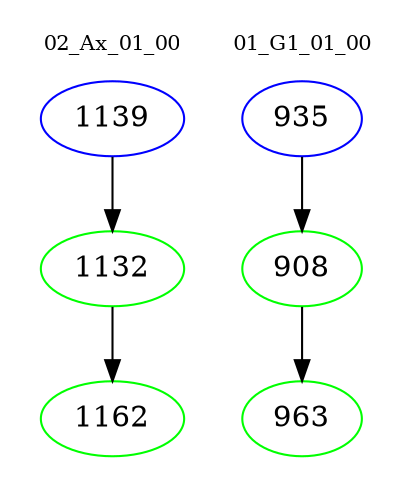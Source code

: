 digraph{
subgraph cluster_0 {
color = white
label = "02_Ax_01_00";
fontsize=10;
T0_1139 [label="1139", color="blue"]
T0_1139 -> T0_1132 [color="black"]
T0_1132 [label="1132", color="green"]
T0_1132 -> T0_1162 [color="black"]
T0_1162 [label="1162", color="green"]
}
subgraph cluster_1 {
color = white
label = "01_G1_01_00";
fontsize=10;
T1_935 [label="935", color="blue"]
T1_935 -> T1_908 [color="black"]
T1_908 [label="908", color="green"]
T1_908 -> T1_963 [color="black"]
T1_963 [label="963", color="green"]
}
}
